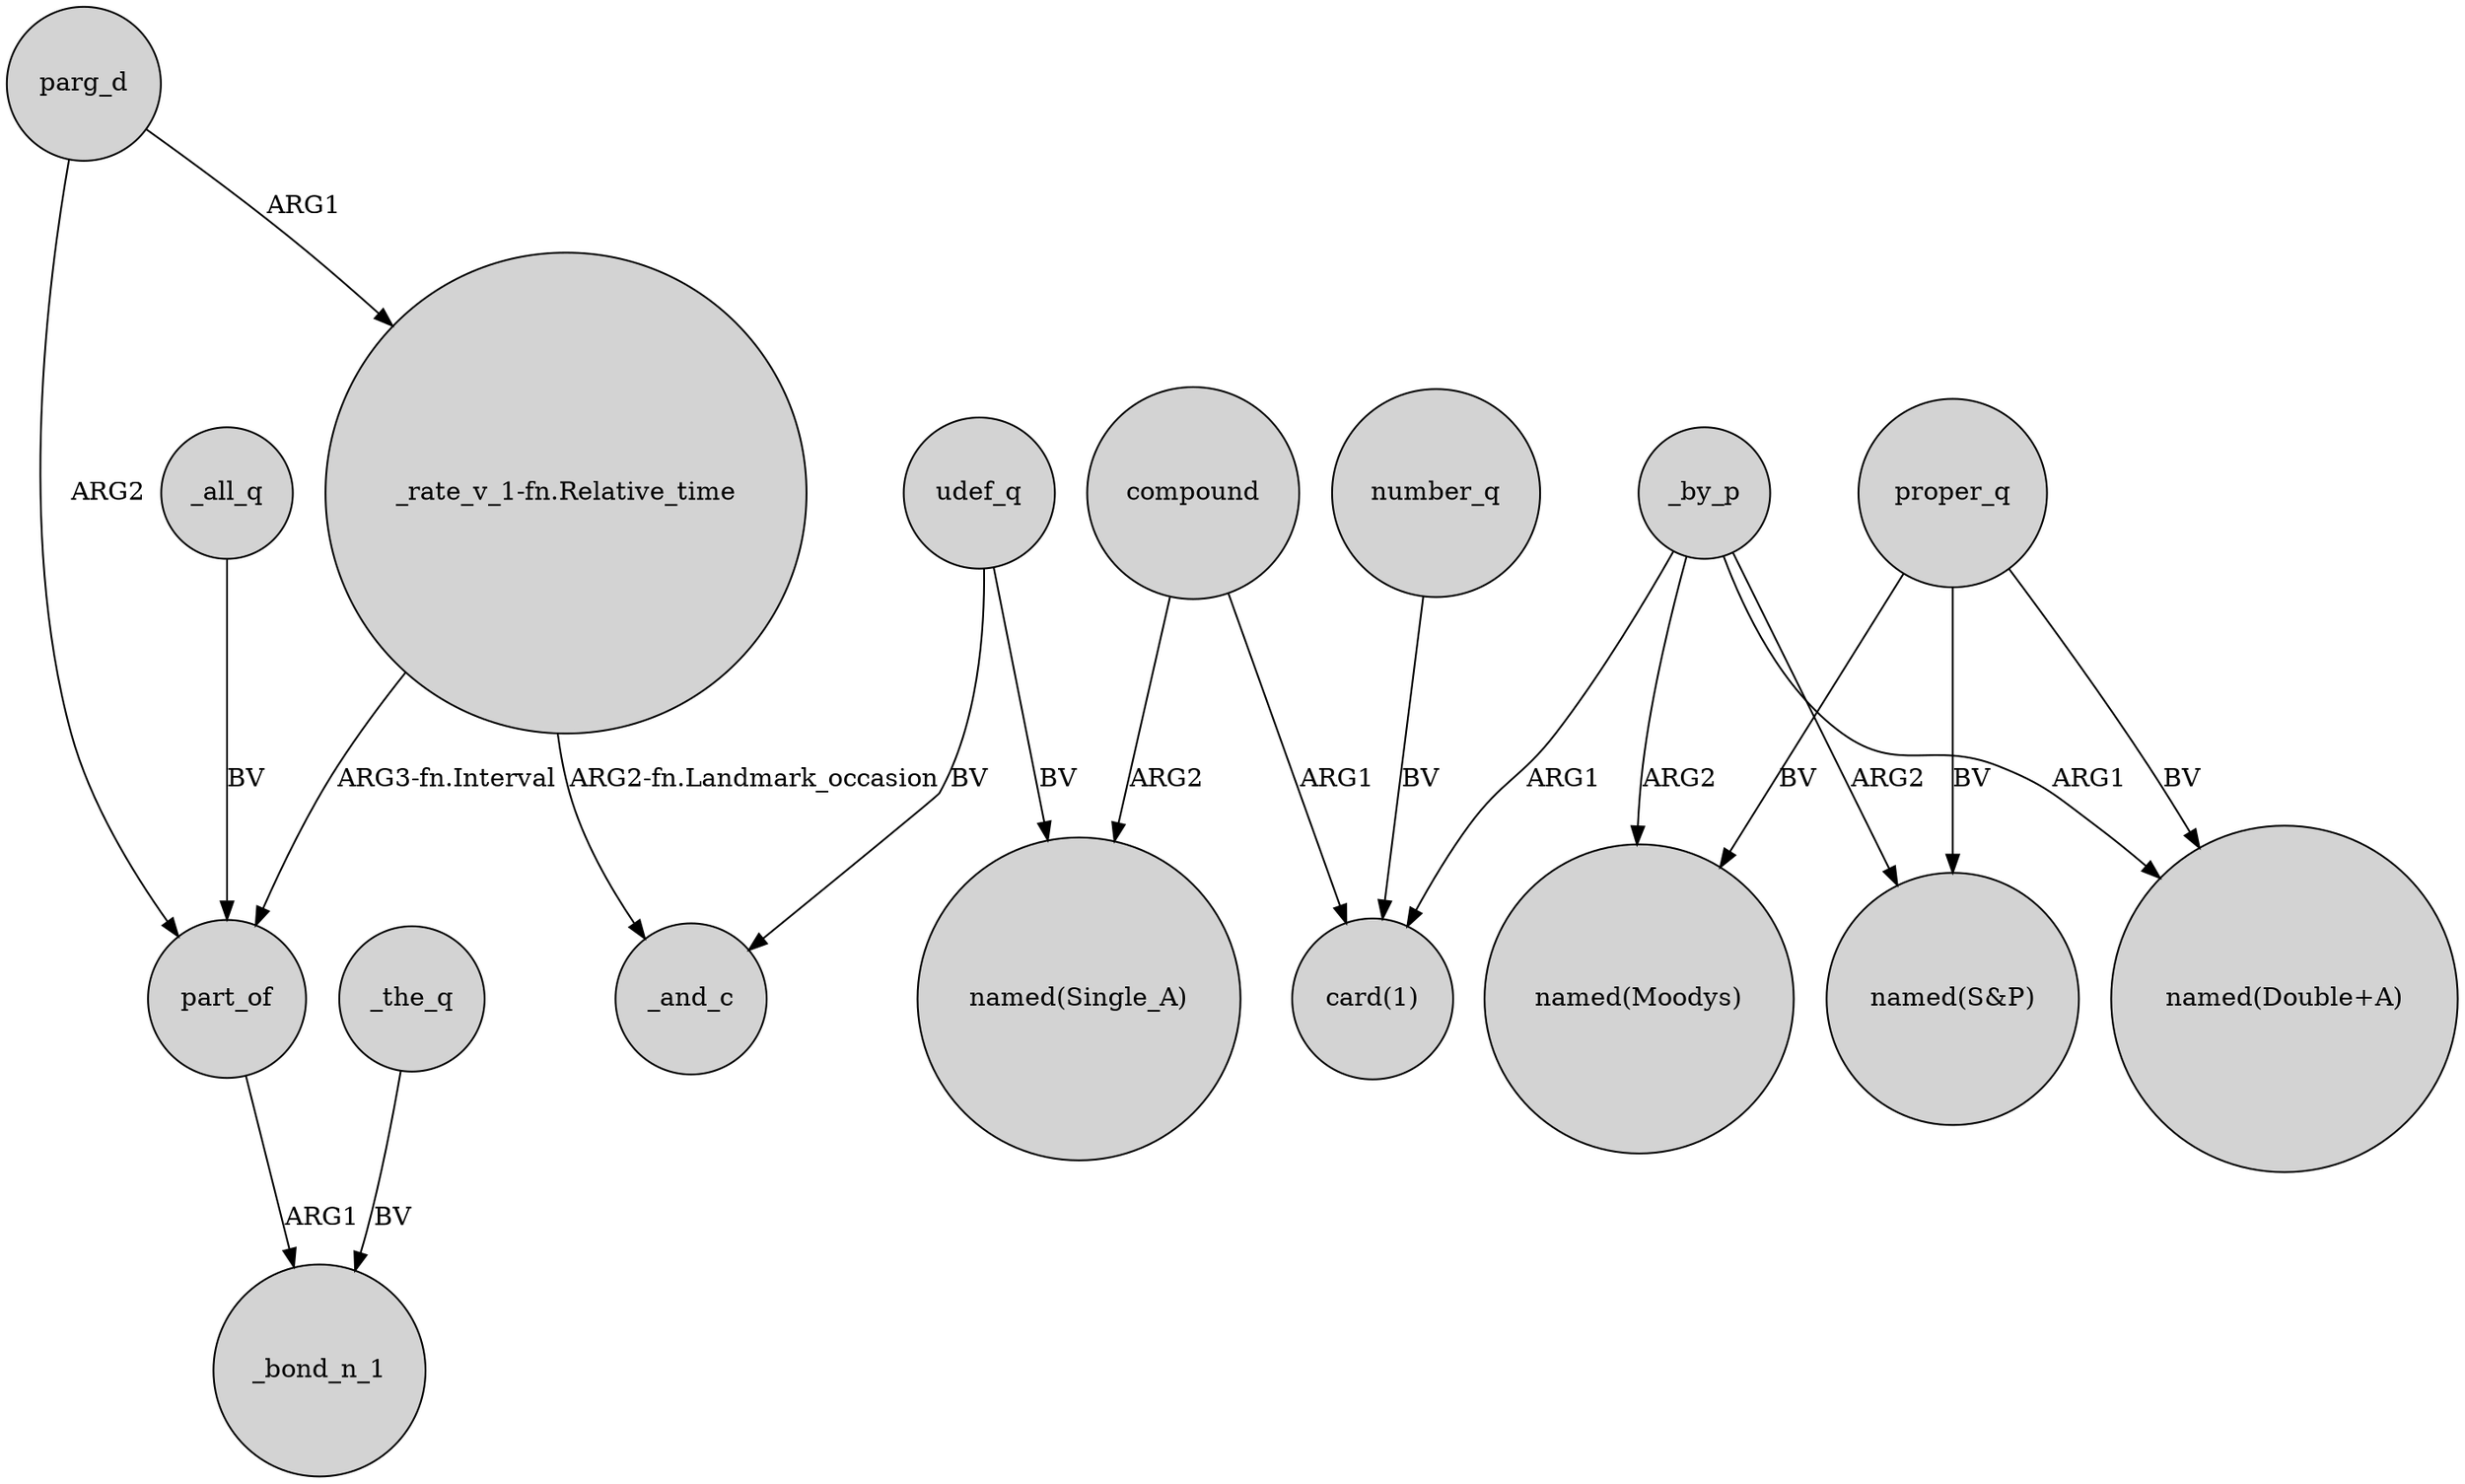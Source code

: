 digraph {
	node [shape=circle style=filled]
	parg_d -> "_rate_v_1-fn.Relative_time" [label=ARG1]
	number_q -> "card(1)" [label=BV]
	_by_p -> "named(Moodys)" [label=ARG2]
	proper_q -> "named(Moodys)" [label=BV]
	part_of -> _bond_n_1 [label=ARG1]
	proper_q -> "named(S&P)" [label=BV]
	"_rate_v_1-fn.Relative_time" -> part_of [label="ARG3-fn.Interval"]
	_by_p -> "named(S&P)" [label=ARG2]
	_all_q -> part_of [label=BV]
	udef_q -> _and_c [label=BV]
	_by_p -> "card(1)" [label=ARG1]
	parg_d -> part_of [label=ARG2]
	compound -> "named(Single_A)" [label=ARG2]
	proper_q -> "named(Double+A)" [label=BV]
	"_rate_v_1-fn.Relative_time" -> _and_c [label="ARG2-fn.Landmark_occasion"]
	_by_p -> "named(Double+A)" [label=ARG1]
	udef_q -> "named(Single_A)" [label=BV]
	_the_q -> _bond_n_1 [label=BV]
	compound -> "card(1)" [label=ARG1]
}
